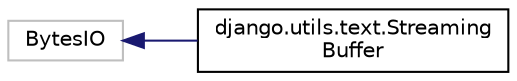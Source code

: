 digraph "Graphical Class Hierarchy"
{
 // LATEX_PDF_SIZE
  edge [fontname="Helvetica",fontsize="10",labelfontname="Helvetica",labelfontsize="10"];
  node [fontname="Helvetica",fontsize="10",shape=record];
  rankdir="LR";
  Node3725 [label="BytesIO",height=0.2,width=0.4,color="grey75", fillcolor="white", style="filled",tooltip=" "];
  Node3725 -> Node0 [dir="back",color="midnightblue",fontsize="10",style="solid",fontname="Helvetica"];
  Node0 [label="django.utils.text.Streaming\lBuffer",height=0.2,width=0.4,color="black", fillcolor="white", style="filled",URL="$classdjango_1_1utils_1_1text_1_1_streaming_buffer.html",tooltip=" "];
}
